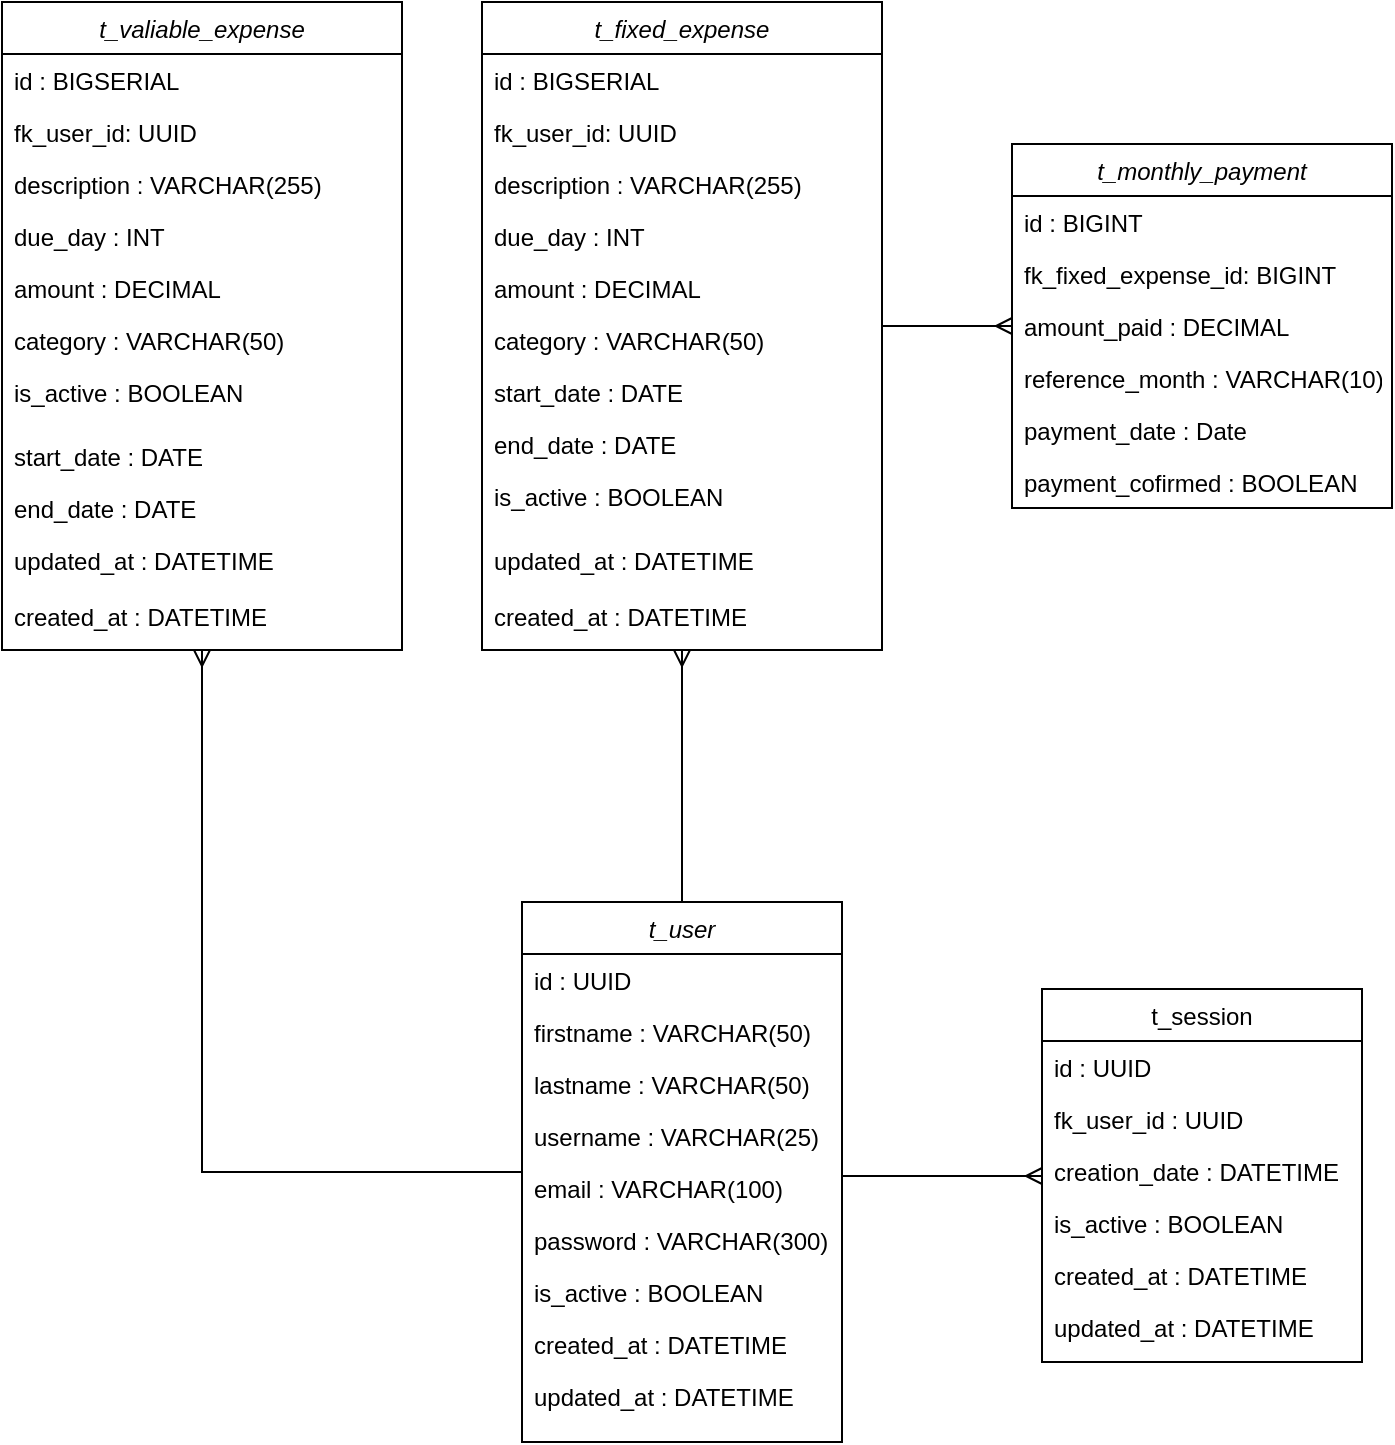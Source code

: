 <mxfile version="22.1.22" type="embed">
  <diagram id="C5RBs43oDa-KdzZeNtuy" name="Page-1">
    <mxGraphModel dx="1437" dy="1529" grid="1" gridSize="10" guides="1" tooltips="1" connect="1" arrows="1" fold="1" page="1" pageScale="1" pageWidth="827" pageHeight="1169" math="0" shadow="0">
      <root>
        <mxCell id="WIyWlLk6GJQsqaUBKTNV-0" />
        <mxCell id="WIyWlLk6GJQsqaUBKTNV-1" parent="WIyWlLk6GJQsqaUBKTNV-0" />
        <mxCell id="60" value="" style="edgeStyle=orthogonalEdgeStyle;rounded=0;orthogonalLoop=1;jettySize=auto;html=1;endArrow=ERmany;endFill=0;" parent="WIyWlLk6GJQsqaUBKTNV-1" source="zkfFHV4jXpPFQw0GAbJ--0" target="37" edge="1">
          <mxGeometry relative="1" as="geometry">
            <mxPoint x="240" y="-70" as="targetPoint" />
          </mxGeometry>
        </mxCell>
        <mxCell id="zkfFHV4jXpPFQw0GAbJ--0" value="t_user" style="swimlane;fontStyle=2;align=center;verticalAlign=top;childLayout=stackLayout;horizontal=1;startSize=26;horizontalStack=0;resizeParent=1;resizeLast=0;collapsible=1;marginBottom=0;rounded=0;shadow=0;strokeWidth=1;" parent="WIyWlLk6GJQsqaUBKTNV-1" vertex="1">
          <mxGeometry x="160" width="160" height="270" as="geometry">
            <mxRectangle x="230" y="140" width="160" height="26" as="alternateBounds" />
          </mxGeometry>
        </mxCell>
        <mxCell id="ozXj6EtxFYyQ9iXq6MMp-8" value="id : UUID" style="text;align=left;verticalAlign=top;spacingLeft=4;spacingRight=4;overflow=hidden;rotatable=0;points=[[0,0.5],[1,0.5]];portConstraint=eastwest;rounded=0;shadow=0;html=0;" parent="zkfFHV4jXpPFQw0GAbJ--0" vertex="1">
          <mxGeometry y="26" width="160" height="26" as="geometry" />
        </mxCell>
        <mxCell id="zkfFHV4jXpPFQw0GAbJ--1" value="firstname : VARCHAR(50)" style="text;align=left;verticalAlign=top;spacingLeft=4;spacingRight=4;overflow=hidden;rotatable=0;points=[[0,0.5],[1,0.5]];portConstraint=eastwest;" parent="zkfFHV4jXpPFQw0GAbJ--0" vertex="1">
          <mxGeometry y="52" width="160" height="26" as="geometry" />
        </mxCell>
        <mxCell id="zkfFHV4jXpPFQw0GAbJ--2" value="lastname : VARCHAR(50)" style="text;align=left;verticalAlign=top;spacingLeft=4;spacingRight=4;overflow=hidden;rotatable=0;points=[[0,0.5],[1,0.5]];portConstraint=eastwest;rounded=0;shadow=0;html=0;" parent="zkfFHV4jXpPFQw0GAbJ--0" vertex="1">
          <mxGeometry y="78" width="160" height="26" as="geometry" />
        </mxCell>
        <mxCell id="ozXj6EtxFYyQ9iXq6MMp-2" value="username : VARCHAR(25)" style="text;align=left;verticalAlign=top;spacingLeft=4;spacingRight=4;overflow=hidden;rotatable=0;points=[[0,0.5],[1,0.5]];portConstraint=eastwest;rounded=0;shadow=0;html=0;" parent="zkfFHV4jXpPFQw0GAbJ--0" vertex="1">
          <mxGeometry y="104" width="160" height="26" as="geometry" />
        </mxCell>
        <mxCell id="ozXj6EtxFYyQ9iXq6MMp-3" value="email : VARCHAR(100)" style="text;align=left;verticalAlign=top;spacingLeft=4;spacingRight=4;overflow=hidden;rotatable=0;points=[[0,0.5],[1,0.5]];portConstraint=eastwest;rounded=0;shadow=0;html=0;" parent="zkfFHV4jXpPFQw0GAbJ--0" vertex="1">
          <mxGeometry y="130" width="160" height="26" as="geometry" />
        </mxCell>
        <mxCell id="ozXj6EtxFYyQ9iXq6MMp-4" value="password : VARCHAR(300)" style="text;align=left;verticalAlign=top;spacingLeft=4;spacingRight=4;overflow=hidden;rotatable=0;points=[[0,0.5],[1,0.5]];portConstraint=eastwest;rounded=0;shadow=0;html=0;" parent="zkfFHV4jXpPFQw0GAbJ--0" vertex="1">
          <mxGeometry y="156" width="160" height="26" as="geometry" />
        </mxCell>
        <mxCell id="ozXj6EtxFYyQ9iXq6MMp-5" value="is_active : BOOLEAN" style="text;align=left;verticalAlign=top;spacingLeft=4;spacingRight=4;overflow=hidden;rotatable=0;points=[[0,0.5],[1,0.5]];portConstraint=eastwest;rounded=0;shadow=0;html=0;" parent="zkfFHV4jXpPFQw0GAbJ--0" vertex="1">
          <mxGeometry y="182" width="160" height="26" as="geometry" />
        </mxCell>
        <mxCell id="1GGITvyTSIKAQBBSqLuk-75" value="created_at : DATETIME" style="text;align=left;verticalAlign=top;spacingLeft=4;spacingRight=4;overflow=hidden;rotatable=0;points=[[0,0.5],[1,0.5]];portConstraint=eastwest;rounded=0;shadow=0;html=0;" parent="zkfFHV4jXpPFQw0GAbJ--0" vertex="1">
          <mxGeometry y="208" width="160" height="26" as="geometry" />
        </mxCell>
        <mxCell id="1GGITvyTSIKAQBBSqLuk-76" value="updated_at : DATETIME" style="text;align=left;verticalAlign=top;spacingLeft=4;spacingRight=4;overflow=hidden;rotatable=0;points=[[0,0.5],[1,0.5]];portConstraint=eastwest;rounded=0;shadow=0;html=0;" parent="zkfFHV4jXpPFQw0GAbJ--0" vertex="1">
          <mxGeometry y="234" width="160" height="28" as="geometry" />
        </mxCell>
        <mxCell id="zkfFHV4jXpPFQw0GAbJ--17" value="t_session" style="swimlane;fontStyle=0;align=center;verticalAlign=top;childLayout=stackLayout;horizontal=1;startSize=26;horizontalStack=0;resizeParent=1;resizeLast=0;collapsible=1;marginBottom=0;rounded=0;shadow=0;strokeWidth=1;" parent="WIyWlLk6GJQsqaUBKTNV-1" vertex="1">
          <mxGeometry x="420" y="43.5" width="160" height="186.5" as="geometry">
            <mxRectangle x="550" y="140" width="160" height="26" as="alternateBounds" />
          </mxGeometry>
        </mxCell>
        <mxCell id="zkfFHV4jXpPFQw0GAbJ--18" value="id : UUID" style="text;align=left;verticalAlign=top;spacingLeft=4;spacingRight=4;overflow=hidden;rotatable=0;points=[[0,0.5],[1,0.5]];portConstraint=eastwest;" parent="zkfFHV4jXpPFQw0GAbJ--17" vertex="1">
          <mxGeometry y="26" width="160" height="26" as="geometry" />
        </mxCell>
        <mxCell id="zkfFHV4jXpPFQw0GAbJ--19" value="fk_user_id : UUID" style="text;align=left;verticalAlign=top;spacingLeft=4;spacingRight=4;overflow=hidden;rotatable=0;points=[[0,0.5],[1,0.5]];portConstraint=eastwest;rounded=0;shadow=0;html=0;" parent="zkfFHV4jXpPFQw0GAbJ--17" vertex="1">
          <mxGeometry y="52" width="160" height="26" as="geometry" />
        </mxCell>
        <mxCell id="1" value="creation_date : DATETIME" style="text;align=left;verticalAlign=top;spacingLeft=4;spacingRight=4;overflow=hidden;rotatable=0;points=[[0,0.5],[1,0.5]];portConstraint=eastwest;rounded=0;shadow=0;html=0;" parent="zkfFHV4jXpPFQw0GAbJ--17" vertex="1">
          <mxGeometry y="78" width="160" height="26" as="geometry" />
        </mxCell>
        <mxCell id="3" value="is_active : BOOLEAN" style="text;align=left;verticalAlign=top;spacingLeft=4;spacingRight=4;overflow=hidden;rotatable=0;points=[[0,0.5],[1,0.5]];portConstraint=eastwest;rounded=0;shadow=0;html=0;" parent="zkfFHV4jXpPFQw0GAbJ--17" vertex="1">
          <mxGeometry y="104" width="160" height="26" as="geometry" />
        </mxCell>
        <mxCell id="jPZ8chEiRaSyF8YU3byU-5" value="created_at : DATETIME" style="text;align=left;verticalAlign=top;spacingLeft=4;spacingRight=4;overflow=hidden;rotatable=0;points=[[0,0.5],[1,0.5]];portConstraint=eastwest;rounded=0;shadow=0;html=0;" parent="zkfFHV4jXpPFQw0GAbJ--17" vertex="1">
          <mxGeometry y="130" width="160" height="26" as="geometry" />
        </mxCell>
        <mxCell id="4" value="updated_at : DATETIME" style="text;align=left;verticalAlign=top;spacingLeft=4;spacingRight=4;overflow=hidden;rotatable=0;points=[[0,0.5],[1,0.5]];portConstraint=eastwest;rounded=0;shadow=0;html=0;" parent="zkfFHV4jXpPFQw0GAbJ--17" vertex="1">
          <mxGeometry y="156" width="160" height="28" as="geometry" />
        </mxCell>
        <mxCell id="zkfFHV4jXpPFQw0GAbJ--26" value="" style="endArrow=ERmany;shadow=0;strokeWidth=1;rounded=0;curved=0;endFill=0;edgeStyle=elbowEdgeStyle;elbow=vertical;" parent="WIyWlLk6GJQsqaUBKTNV-1" source="zkfFHV4jXpPFQw0GAbJ--0" target="zkfFHV4jXpPFQw0GAbJ--17" edge="1">
          <mxGeometry x="0.5" y="41" relative="1" as="geometry">
            <mxPoint x="380" y="192" as="sourcePoint" />
            <mxPoint x="540" y="192" as="targetPoint" />
            <mxPoint x="-40" y="32" as="offset" />
          </mxGeometry>
        </mxCell>
        <mxCell id="32" value="" style="edgeStyle=orthogonalEdgeStyle;rounded=0;orthogonalLoop=1;jettySize=auto;html=1;endArrow=ERmany;endFill=0;" parent="WIyWlLk6GJQsqaUBKTNV-1" source="1GGITvyTSIKAQBBSqLuk-44" target="25" edge="1">
          <mxGeometry relative="1" as="geometry" />
        </mxCell>
        <mxCell id="1GGITvyTSIKAQBBSqLuk-44" value="t_fixed_expense" style="swimlane;fontStyle=2;align=center;verticalAlign=top;childLayout=stackLayout;horizontal=1;startSize=26;horizontalStack=0;resizeParent=1;resizeLast=0;collapsible=1;marginBottom=0;rounded=0;shadow=0;strokeWidth=1;" parent="WIyWlLk6GJQsqaUBKTNV-1" vertex="1">
          <mxGeometry x="140" y="-450" width="200" height="324" as="geometry">
            <mxRectangle x="230" y="140" width="160" height="26" as="alternateBounds" />
          </mxGeometry>
        </mxCell>
        <mxCell id="35" value="id : BIGSERIAL" style="text;align=left;verticalAlign=top;spacingLeft=4;spacingRight=4;overflow=hidden;rotatable=0;points=[[0,0.5],[1,0.5]];portConstraint=eastwest;rounded=0;shadow=0;html=0;" parent="1GGITvyTSIKAQBBSqLuk-44" vertex="1">
          <mxGeometry y="26" width="200" height="26" as="geometry" />
        </mxCell>
        <mxCell id="1GGITvyTSIKAQBBSqLuk-16" value="fk_user_id: UUID" style="text;align=left;verticalAlign=top;spacingLeft=4;spacingRight=4;overflow=hidden;rotatable=0;points=[[0,0.5],[1,0.5]];portConstraint=eastwest;rounded=0;shadow=0;html=0;" parent="1GGITvyTSIKAQBBSqLuk-44" vertex="1">
          <mxGeometry y="52" width="200" height="26" as="geometry" />
        </mxCell>
        <mxCell id="1GGITvyTSIKAQBBSqLuk-17" value="description : VARCHAR(255)" style="text;align=left;verticalAlign=top;spacingLeft=4;spacingRight=4;overflow=hidden;rotatable=0;points=[[0,0.5],[1,0.5]];portConstraint=eastwest;rounded=0;shadow=0;html=0;" parent="1GGITvyTSIKAQBBSqLuk-44" vertex="1">
          <mxGeometry y="78" width="200" height="26" as="geometry" />
        </mxCell>
        <mxCell id="1GGITvyTSIKAQBBSqLuk-20" value="due_day : INT" style="text;align=left;verticalAlign=top;spacingLeft=4;spacingRight=4;overflow=hidden;rotatable=0;points=[[0,0.5],[1,0.5]];portConstraint=eastwest;rounded=0;shadow=0;html=0;" parent="1GGITvyTSIKAQBBSqLuk-44" vertex="1">
          <mxGeometry y="104" width="200" height="26" as="geometry" />
        </mxCell>
        <mxCell id="1GGITvyTSIKAQBBSqLuk-19" value="amount : DECIMAL " style="text;align=left;verticalAlign=top;spacingLeft=4;spacingRight=4;overflow=hidden;rotatable=0;points=[[0,0.5],[1,0.5]];portConstraint=eastwest;rounded=0;shadow=0;html=0;" parent="1GGITvyTSIKAQBBSqLuk-44" vertex="1">
          <mxGeometry y="130" width="200" height="26" as="geometry" />
        </mxCell>
        <mxCell id="1GGITvyTSIKAQBBSqLuk-18" value="category : VARCHAR(50)" style="text;align=left;verticalAlign=top;spacingLeft=4;spacingRight=4;overflow=hidden;rotatable=0;points=[[0,0.5],[1,0.5]];portConstraint=eastwest;rounded=0;shadow=0;html=0;" parent="1GGITvyTSIKAQBBSqLuk-44" vertex="1">
          <mxGeometry y="156" width="200" height="26" as="geometry" />
        </mxCell>
        <mxCell id="1GGITvyTSIKAQBBSqLuk-48" value="start_date : DATE" style="text;align=left;verticalAlign=top;spacingLeft=4;spacingRight=4;overflow=hidden;rotatable=0;points=[[0,0.5],[1,0.5]];portConstraint=eastwest;rounded=0;shadow=0;html=0;" parent="1GGITvyTSIKAQBBSqLuk-44" vertex="1">
          <mxGeometry y="182" width="200" height="26" as="geometry" />
        </mxCell>
        <mxCell id="36" value="end_date : DATE" style="text;align=left;verticalAlign=top;spacingLeft=4;spacingRight=4;overflow=hidden;rotatable=0;points=[[0,0.5],[1,0.5]];portConstraint=eastwest;rounded=0;shadow=0;html=0;" parent="1GGITvyTSIKAQBBSqLuk-44" vertex="1">
          <mxGeometry y="208" width="200" height="26" as="geometry" />
        </mxCell>
        <mxCell id="1GGITvyTSIKAQBBSqLuk-22" value="is_active : BOOLEAN" style="text;align=left;verticalAlign=top;spacingLeft=4;spacingRight=4;overflow=hidden;rotatable=0;points=[[0,0.5],[1,0.5]];portConstraint=eastwest;rounded=0;shadow=0;html=0;" parent="1GGITvyTSIKAQBBSqLuk-44" vertex="1">
          <mxGeometry y="234" width="200" height="32" as="geometry" />
        </mxCell>
        <mxCell id="1GGITvyTSIKAQBBSqLuk-78" value="updated_at : DATETIME" style="text;align=left;verticalAlign=top;spacingLeft=4;spacingRight=4;overflow=hidden;rotatable=0;points=[[0,0.5],[1,0.5]];portConstraint=eastwest;rounded=0;shadow=0;html=0;" parent="1GGITvyTSIKAQBBSqLuk-44" vertex="1">
          <mxGeometry y="266" width="200" height="28" as="geometry" />
        </mxCell>
        <mxCell id="1GGITvyTSIKAQBBSqLuk-77" value="created_at : DATETIME" style="text;align=left;verticalAlign=top;spacingLeft=4;spacingRight=4;overflow=hidden;rotatable=0;points=[[0,0.5],[1,0.5]];portConstraint=eastwest;rounded=0;shadow=0;html=0;" parent="1GGITvyTSIKAQBBSqLuk-44" vertex="1">
          <mxGeometry y="294" width="200" height="30" as="geometry" />
        </mxCell>
        <mxCell id="25" value="t_monthly_payment" style="swimlane;fontStyle=2;align=center;verticalAlign=top;childLayout=stackLayout;horizontal=1;startSize=26;horizontalStack=0;resizeParent=1;resizeLast=0;collapsible=1;marginBottom=0;rounded=0;shadow=0;strokeWidth=1;" parent="WIyWlLk6GJQsqaUBKTNV-1" vertex="1">
          <mxGeometry x="405" y="-379" width="190" height="182" as="geometry">
            <mxRectangle x="230" y="140" width="160" height="26" as="alternateBounds" />
          </mxGeometry>
        </mxCell>
        <mxCell id="26" value="id : BIGINT" style="text;align=left;verticalAlign=top;spacingLeft=4;spacingRight=4;overflow=hidden;rotatable=0;points=[[0,0.5],[1,0.5]];portConstraint=eastwest;rounded=0;shadow=0;html=0;" parent="25" vertex="1">
          <mxGeometry y="26" width="190" height="26" as="geometry" />
        </mxCell>
        <mxCell id="27" value="fk_fixed_expense_id: BIGINT" style="text;align=left;verticalAlign=top;spacingLeft=4;spacingRight=4;overflow=hidden;rotatable=0;points=[[0,0.5],[1,0.5]];portConstraint=eastwest;rounded=0;shadow=0;html=0;" parent="25" vertex="1">
          <mxGeometry y="52" width="190" height="26" as="geometry" />
        </mxCell>
        <mxCell id="30" value="amount_paid : DECIMAL " style="text;align=left;verticalAlign=top;spacingLeft=4;spacingRight=4;overflow=hidden;rotatable=0;points=[[0,0.5],[1,0.5]];portConstraint=eastwest;rounded=0;shadow=0;html=0;" parent="25" vertex="1">
          <mxGeometry y="78" width="190" height="26" as="geometry" />
        </mxCell>
        <mxCell id="31" value="reference_month : VARCHAR(10)" style="text;align=left;verticalAlign=top;spacingLeft=4;spacingRight=4;overflow=hidden;rotatable=0;points=[[0,0.5],[1,0.5]];portConstraint=eastwest;rounded=0;shadow=0;html=0;" parent="25" vertex="1">
          <mxGeometry y="104" width="190" height="26" as="geometry" />
        </mxCell>
        <mxCell id="28" value="payment_date : Date" style="text;align=left;verticalAlign=top;spacingLeft=4;spacingRight=4;overflow=hidden;rotatable=0;points=[[0,0.5],[1,0.5]];portConstraint=eastwest;rounded=0;shadow=0;html=0;" parent="25" vertex="1">
          <mxGeometry y="130" width="190" height="26" as="geometry" />
        </mxCell>
        <mxCell id="29" value="payment_cofirmed : BOOLEAN" style="text;align=left;verticalAlign=top;spacingLeft=4;spacingRight=4;overflow=hidden;rotatable=0;points=[[0,0.5],[1,0.5]];portConstraint=eastwest;rounded=0;shadow=0;html=0;" parent="25" vertex="1">
          <mxGeometry y="156" width="190" height="26" as="geometry" />
        </mxCell>
        <mxCell id="37" value="t_valiable_expense" style="swimlane;fontStyle=2;align=center;verticalAlign=top;childLayout=stackLayout;horizontal=1;startSize=26;horizontalStack=0;resizeParent=1;resizeLast=0;collapsible=1;marginBottom=0;rounded=0;shadow=0;strokeWidth=1;" parent="WIyWlLk6GJQsqaUBKTNV-1" vertex="1">
          <mxGeometry x="-100" y="-450" width="200" height="324" as="geometry">
            <mxRectangle x="230" y="140" width="160" height="26" as="alternateBounds" />
          </mxGeometry>
        </mxCell>
        <mxCell id="38" value="id : BIGSERIAL" style="text;align=left;verticalAlign=top;spacingLeft=4;spacingRight=4;overflow=hidden;rotatable=0;points=[[0,0.5],[1,0.5]];portConstraint=eastwest;rounded=0;shadow=0;html=0;" parent="37" vertex="1">
          <mxGeometry y="26" width="200" height="26" as="geometry" />
        </mxCell>
        <mxCell id="39" value="fk_user_id: UUID" style="text;align=left;verticalAlign=top;spacingLeft=4;spacingRight=4;overflow=hidden;rotatable=0;points=[[0,0.5],[1,0.5]];portConstraint=eastwest;rounded=0;shadow=0;html=0;" parent="37" vertex="1">
          <mxGeometry y="52" width="200" height="26" as="geometry" />
        </mxCell>
        <mxCell id="40" value="description : VARCHAR(255)" style="text;align=left;verticalAlign=top;spacingLeft=4;spacingRight=4;overflow=hidden;rotatable=0;points=[[0,0.5],[1,0.5]];portConstraint=eastwest;rounded=0;shadow=0;html=0;" parent="37" vertex="1">
          <mxGeometry y="78" width="200" height="26" as="geometry" />
        </mxCell>
        <mxCell id="41" value="due_day : INT" style="text;align=left;verticalAlign=top;spacingLeft=4;spacingRight=4;overflow=hidden;rotatable=0;points=[[0,0.5],[1,0.5]];portConstraint=eastwest;rounded=0;shadow=0;html=0;" parent="37" vertex="1">
          <mxGeometry y="104" width="200" height="26" as="geometry" />
        </mxCell>
        <mxCell id="42" value="amount : DECIMAL " style="text;align=left;verticalAlign=top;spacingLeft=4;spacingRight=4;overflow=hidden;rotatable=0;points=[[0,0.5],[1,0.5]];portConstraint=eastwest;rounded=0;shadow=0;html=0;" parent="37" vertex="1">
          <mxGeometry y="130" width="200" height="26" as="geometry" />
        </mxCell>
        <mxCell id="44" value="category : VARCHAR(50)" style="text;align=left;verticalAlign=top;spacingLeft=4;spacingRight=4;overflow=hidden;rotatable=0;points=[[0,0.5],[1,0.5]];portConstraint=eastwest;rounded=0;shadow=0;html=0;" parent="37" vertex="1">
          <mxGeometry y="156" width="200" height="26" as="geometry" />
        </mxCell>
        <mxCell id="45" value="is_active : BOOLEAN" style="text;align=left;verticalAlign=top;spacingLeft=4;spacingRight=4;overflow=hidden;rotatable=0;points=[[0,0.5],[1,0.5]];portConstraint=eastwest;rounded=0;shadow=0;html=0;" parent="37" vertex="1">
          <mxGeometry y="182" width="200" height="32" as="geometry" />
        </mxCell>
        <mxCell id="46" value="start_date : DATE" style="text;align=left;verticalAlign=top;spacingLeft=4;spacingRight=4;overflow=hidden;rotatable=0;points=[[0,0.5],[1,0.5]];portConstraint=eastwest;rounded=0;shadow=0;html=0;" parent="37" vertex="1">
          <mxGeometry y="214" width="200" height="26" as="geometry" />
        </mxCell>
        <mxCell id="47" value="end_date : DATE" style="text;align=left;verticalAlign=top;spacingLeft=4;spacingRight=4;overflow=hidden;rotatable=0;points=[[0,0.5],[1,0.5]];portConstraint=eastwest;rounded=0;shadow=0;html=0;" parent="37" vertex="1">
          <mxGeometry y="240" width="200" height="26" as="geometry" />
        </mxCell>
        <mxCell id="48" value="updated_at : DATETIME" style="text;align=left;verticalAlign=top;spacingLeft=4;spacingRight=4;overflow=hidden;rotatable=0;points=[[0,0.5],[1,0.5]];portConstraint=eastwest;rounded=0;shadow=0;html=0;" parent="37" vertex="1">
          <mxGeometry y="266" width="200" height="28" as="geometry" />
        </mxCell>
        <mxCell id="49" value="created_at : DATETIME" style="text;align=left;verticalAlign=top;spacingLeft=4;spacingRight=4;overflow=hidden;rotatable=0;points=[[0,0.5],[1,0.5]];portConstraint=eastwest;rounded=0;shadow=0;html=0;" parent="37" vertex="1">
          <mxGeometry y="294" width="200" height="30" as="geometry" />
        </mxCell>
        <mxCell id="62" value="" style="edgeStyle=orthogonalEdgeStyle;rounded=0;orthogonalLoop=1;jettySize=auto;html=1;exitX=0.5;exitY=0;exitDx=0;exitDy=0;endArrow=ERmany;endFill=0;" parent="WIyWlLk6GJQsqaUBKTNV-1" source="zkfFHV4jXpPFQw0GAbJ--0" target="1GGITvyTSIKAQBBSqLuk-44" edge="1">
          <mxGeometry relative="1" as="geometry">
            <mxPoint x="170" y="155" as="sourcePoint" />
            <mxPoint x="10" y="-116" as="targetPoint" />
          </mxGeometry>
        </mxCell>
      </root>
    </mxGraphModel>
  </diagram>
</mxfile>
